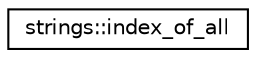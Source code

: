 digraph "Graphical Class Hierarchy"
{
 // LATEX_PDF_SIZE
  edge [fontname="Helvetica",fontsize="10",labelfontname="Helvetica",labelfontsize="10"];
  node [fontname="Helvetica",fontsize="10",shape=record];
  rankdir="LR";
  Node0 [label="strings::index_of_all",height=0.2,width=0.4,color="black", fillcolor="white", style="filled",URL="$interfacestrings_1_1index__of__all.html",tooltip="Finds all occurrences of a substring within a string."];
}
